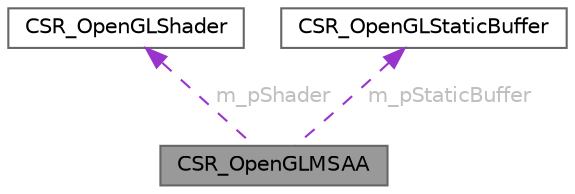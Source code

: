 digraph "CSR_OpenGLMSAA"
{
 // LATEX_PDF_SIZE
  bgcolor="transparent";
  edge [fontname=Helvetica,fontsize=10,labelfontname=Helvetica,labelfontsize=10];
  node [fontname=Helvetica,fontsize=10,shape=box,height=0.2,width=0.4];
  Node1 [id="Node000001",label="CSR_OpenGLMSAA",height=0.2,width=0.4,color="gray40", fillcolor="grey60", style="filled", fontcolor="black",tooltip=" "];
  Node2 -> Node1 [id="edge1_Node000001_Node000002",dir="back",color="darkorchid3",style="dashed",tooltip=" ",label=" m_pShader",fontcolor="grey" ];
  Node2 [id="Node000002",label="CSR_OpenGLShader",height=0.2,width=0.4,color="gray40", fillcolor="white", style="filled",URL="$struct_c_s_r___open_g_l_shader.html",tooltip=" "];
  Node3 -> Node1 [id="edge2_Node000001_Node000003",dir="back",color="darkorchid3",style="dashed",tooltip=" ",label=" m_pStaticBuffer",fontcolor="grey" ];
  Node3 [id="Node000003",label="CSR_OpenGLStaticBuffer",height=0.2,width=0.4,color="gray40", fillcolor="white", style="filled",URL="$struct_c_s_r___open_g_l_static_buffer.html",tooltip=" "];
}
